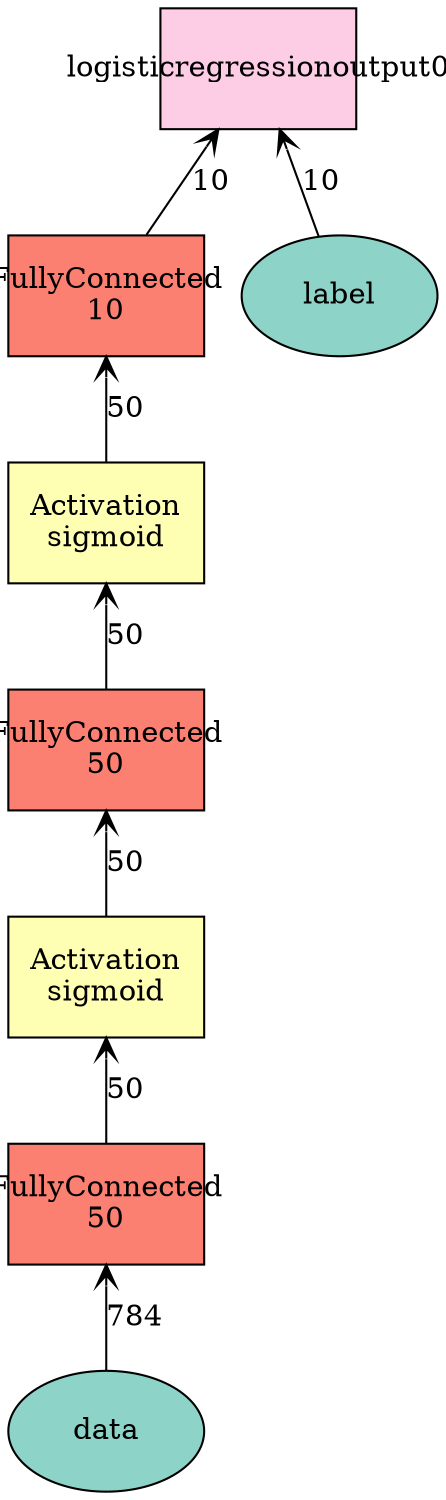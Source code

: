 digraph plot {
	data [label=data fillcolor="#8dd3c7" fixedsize=true height=0.8034 shape=oval style=filled width=1.3]
	fc1 [label="FullyConnected\n50" fillcolor="#fb8072" fixedsize=true height=0.8034 shape=box style=filled width=1.3]
	sigmoid1 [label="Activation\nsigmoid" fillcolor="#ffffb3" fixedsize=true height=0.8034 shape=box style=filled width=1.3]
	fc2 [label="FullyConnected\n50" fillcolor="#fb8072" fixedsize=true height=0.8034 shape=box style=filled width=1.3]
	sigmoid2 [label="Activation\nsigmoid" fillcolor="#ffffb3" fixedsize=true height=0.8034 shape=box style=filled width=1.3]
	fc3 [label="FullyConnected\n10" fillcolor="#fb8072" fixedsize=true height=0.8034 shape=box style=filled width=1.3]
	label [label=label fillcolor="#8dd3c7" fixedsize=true height=0.8034 shape=oval style=filled width=1.3]
	logisticregressionoutput0 [label=logisticregressionoutput0 fillcolor="#fccde5" fixedsize=true height=0.8034 shape=box style=filled width=1.3]
		fc1 -> data [label=784 arrowtail=open dir=back]
		sigmoid1 -> fc1 [label=50 arrowtail=open dir=back]
		fc2 -> sigmoid1 [label=50 arrowtail=open dir=back]
		sigmoid2 -> fc2 [label=50 arrowtail=open dir=back]
		fc3 -> sigmoid2 [label=50 arrowtail=open dir=back]
		logisticregressionoutput0 -> fc3 [label=10 arrowtail=open dir=back]
		logisticregressionoutput0 -> label [label=10 arrowtail=open dir=back]
}
